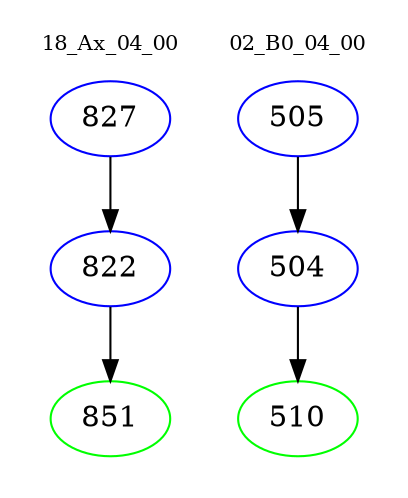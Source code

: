 digraph{
subgraph cluster_0 {
color = white
label = "18_Ax_04_00";
fontsize=10;
T0_827 [label="827", color="blue"]
T0_827 -> T0_822 [color="black"]
T0_822 [label="822", color="blue"]
T0_822 -> T0_851 [color="black"]
T0_851 [label="851", color="green"]
}
subgraph cluster_1 {
color = white
label = "02_B0_04_00";
fontsize=10;
T1_505 [label="505", color="blue"]
T1_505 -> T1_504 [color="black"]
T1_504 [label="504", color="blue"]
T1_504 -> T1_510 [color="black"]
T1_510 [label="510", color="green"]
}
}
